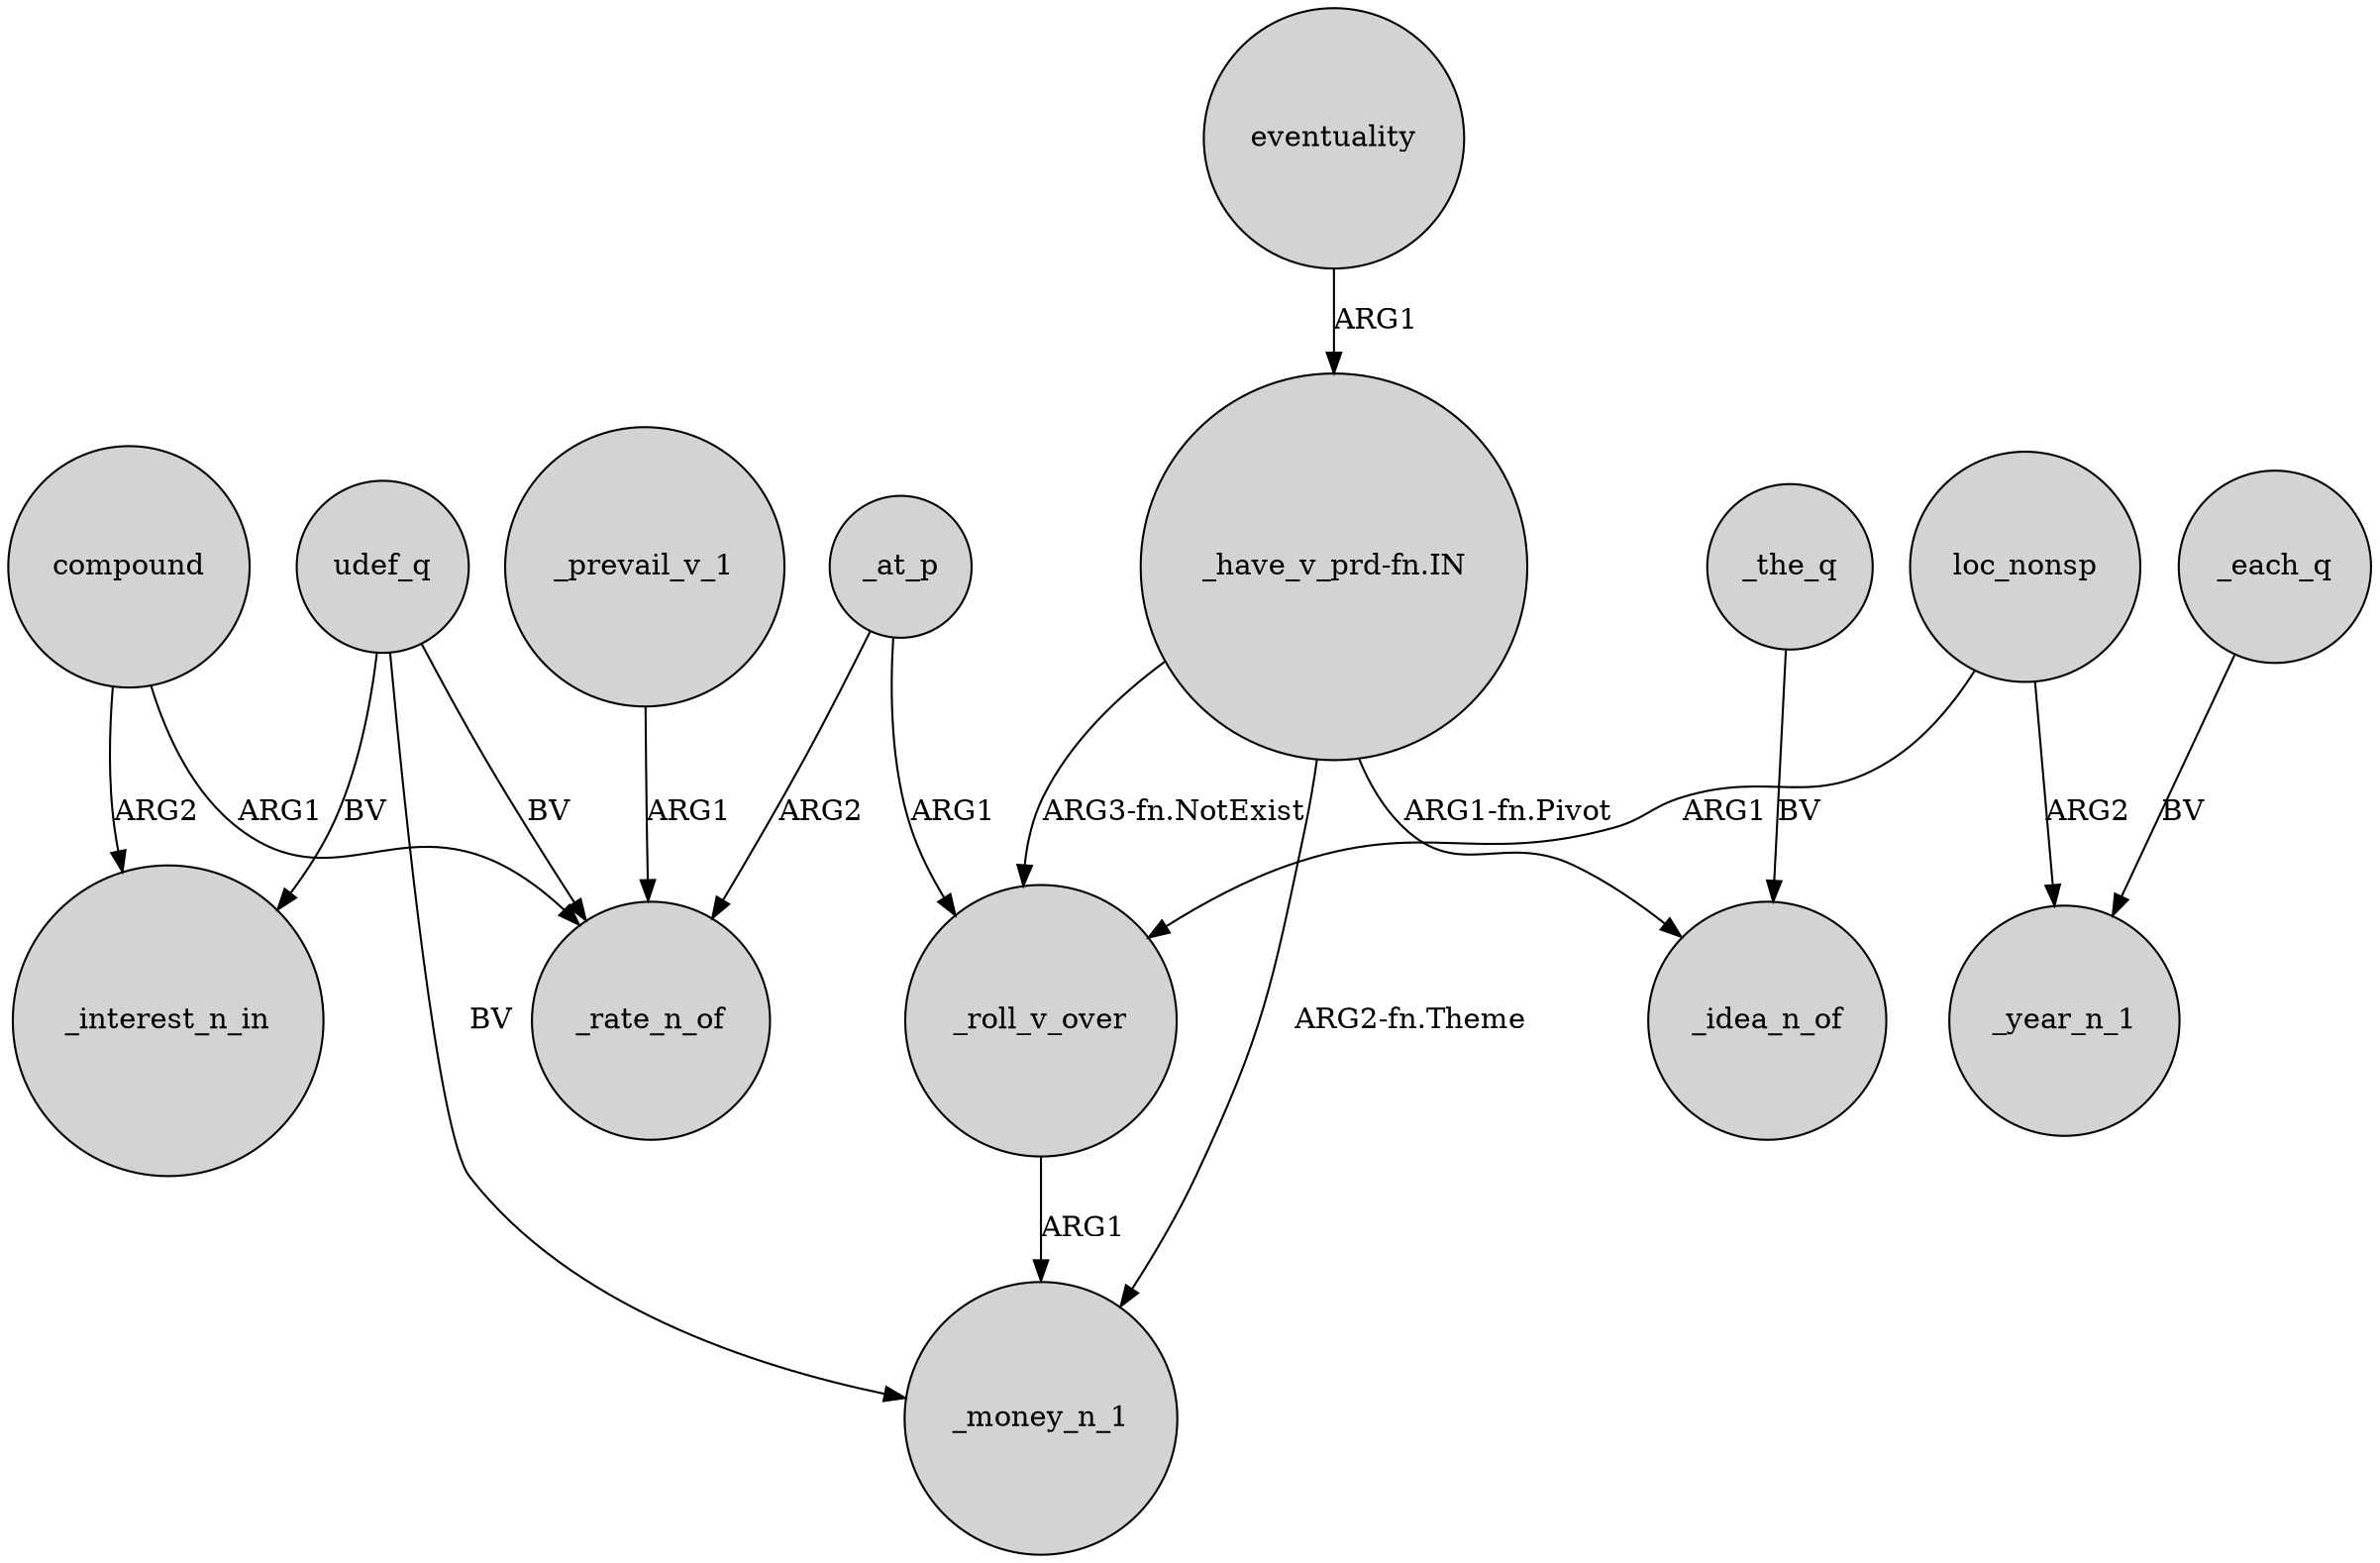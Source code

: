 digraph {
	node [shape=circle style=filled]
	compound -> _rate_n_of [label=ARG1]
	"_have_v_prd-fn.IN" -> _idea_n_of [label="ARG1-fn.Pivot"]
	eventuality -> "_have_v_prd-fn.IN" [label=ARG1]
	udef_q -> _money_n_1 [label=BV]
	_roll_v_over -> _money_n_1 [label=ARG1]
	_each_q -> _year_n_1 [label=BV]
	udef_q -> _rate_n_of [label=BV]
	_the_q -> _idea_n_of [label=BV]
	"_have_v_prd-fn.IN" -> _roll_v_over [label="ARG3-fn.NotExist"]
	_at_p -> _roll_v_over [label=ARG1]
	"_have_v_prd-fn.IN" -> _money_n_1 [label="ARG2-fn.Theme"]
	_at_p -> _rate_n_of [label=ARG2]
	udef_q -> _interest_n_in [label=BV]
	loc_nonsp -> _roll_v_over [label=ARG1]
	loc_nonsp -> _year_n_1 [label=ARG2]
	compound -> _interest_n_in [label=ARG2]
	_prevail_v_1 -> _rate_n_of [label=ARG1]
}
